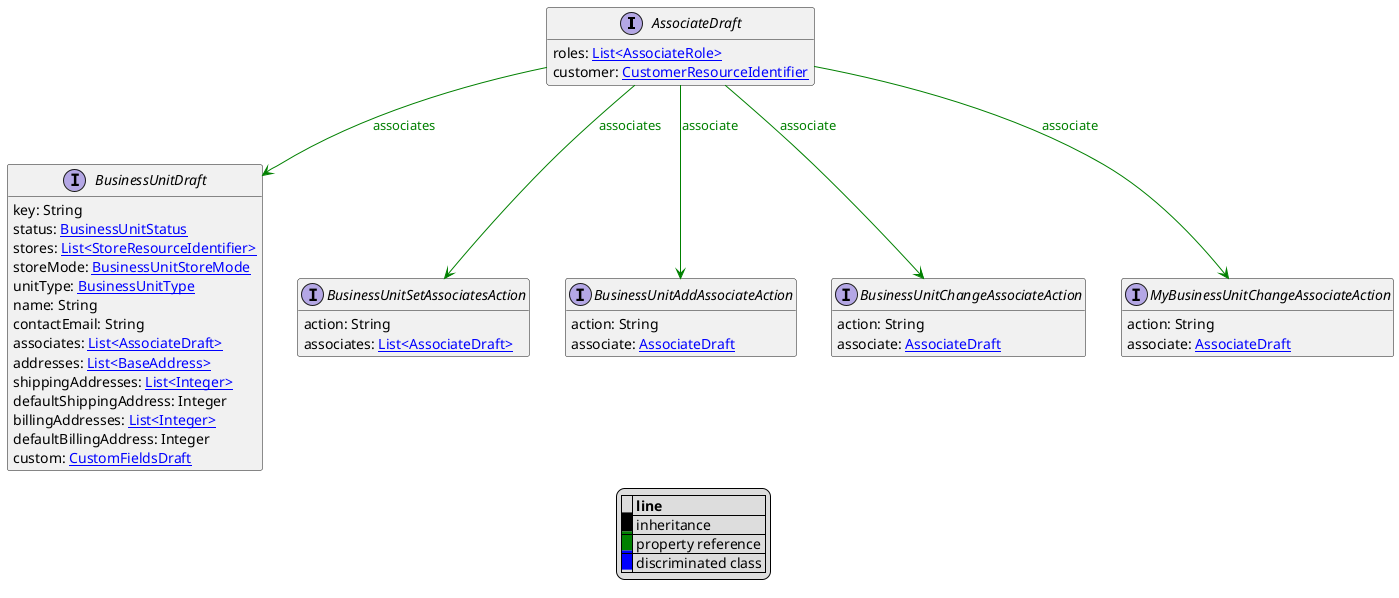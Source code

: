 @startuml

hide empty fields
hide empty methods
legend
|= |= line |
|<back:black>   </back>| inheritance |
|<back:green>   </back>| property reference |
|<back:blue>   </back>| discriminated class |
endlegend
interface AssociateDraft [[AssociateDraft.svg]]  {
    roles: [[AssociateRole.svg List<AssociateRole>]]
    customer: [[CustomerResourceIdentifier.svg CustomerResourceIdentifier]]
}



interface BusinessUnitDraft [[BusinessUnitDraft.svg]]  {
    key: String
    status: [[BusinessUnitStatus.svg BusinessUnitStatus]]
    stores: [[StoreResourceIdentifier.svg List<StoreResourceIdentifier>]]
    storeMode: [[BusinessUnitStoreMode.svg BusinessUnitStoreMode]]
    unitType: [[BusinessUnitType.svg BusinessUnitType]]
    name: String
    contactEmail: String
    associates: [[AssociateDraft.svg List<AssociateDraft>]]
    addresses: [[BaseAddress.svg List<BaseAddress>]]
    shippingAddresses: [[Integer.svg List<Integer>]]
    defaultShippingAddress: Integer
    billingAddresses: [[Integer.svg List<Integer>]]
    defaultBillingAddress: Integer
    custom: [[CustomFieldsDraft.svg CustomFieldsDraft]]
}
interface BusinessUnitSetAssociatesAction [[BusinessUnitSetAssociatesAction.svg]]  {
    action: String
    associates: [[AssociateDraft.svg List<AssociateDraft>]]
}
interface BusinessUnitAddAssociateAction [[BusinessUnitAddAssociateAction.svg]]  {
    action: String
    associate: [[AssociateDraft.svg AssociateDraft]]
}
interface BusinessUnitChangeAssociateAction [[BusinessUnitChangeAssociateAction.svg]]  {
    action: String
    associate: [[AssociateDraft.svg AssociateDraft]]
}
interface MyBusinessUnitChangeAssociateAction [[MyBusinessUnitChangeAssociateAction.svg]]  {
    action: String
    associate: [[AssociateDraft.svg AssociateDraft]]
}

AssociateDraft --> BusinessUnitDraft #green;text:green : "associates"
AssociateDraft --> BusinessUnitSetAssociatesAction #green;text:green : "associates"
AssociateDraft --> BusinessUnitAddAssociateAction #green;text:green : "associate"
AssociateDraft --> BusinessUnitChangeAssociateAction #green;text:green : "associate"
AssociateDraft --> MyBusinessUnitChangeAssociateAction #green;text:green : "associate"
@enduml
